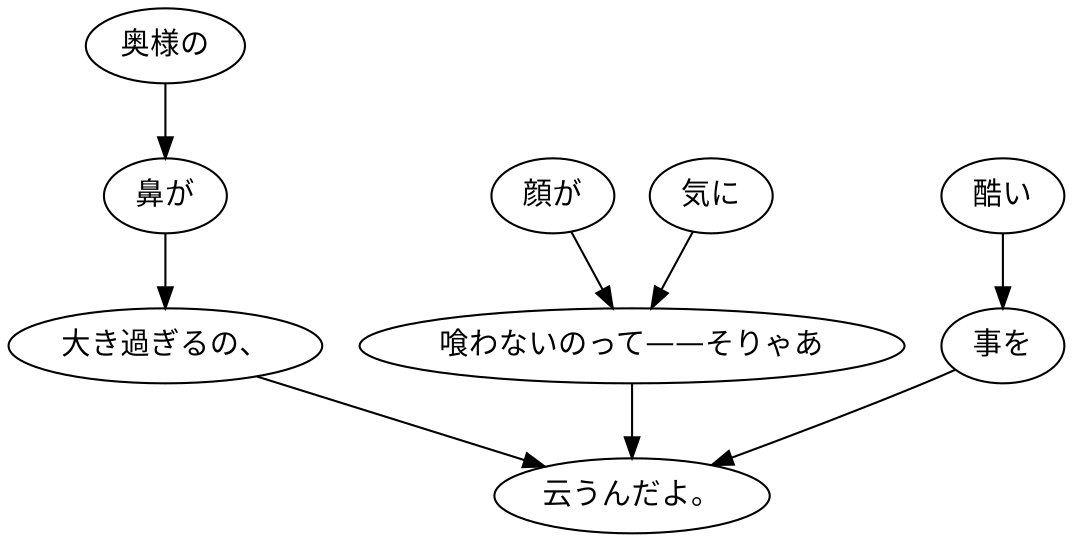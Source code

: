 digraph graph1831 {
	node0 [label="奥様の"];
	node1 [label="鼻が"];
	node2 [label="大き過ぎるの、"];
	node3 [label="顔が"];
	node4 [label="気に"];
	node5 [label="喰わないのって——そりゃあ"];
	node6 [label="酷い"];
	node7 [label="事を"];
	node8 [label="云うんだよ。"];
	node0 -> node1;
	node1 -> node2;
	node2 -> node8;
	node3 -> node5;
	node4 -> node5;
	node5 -> node8;
	node6 -> node7;
	node7 -> node8;
}
